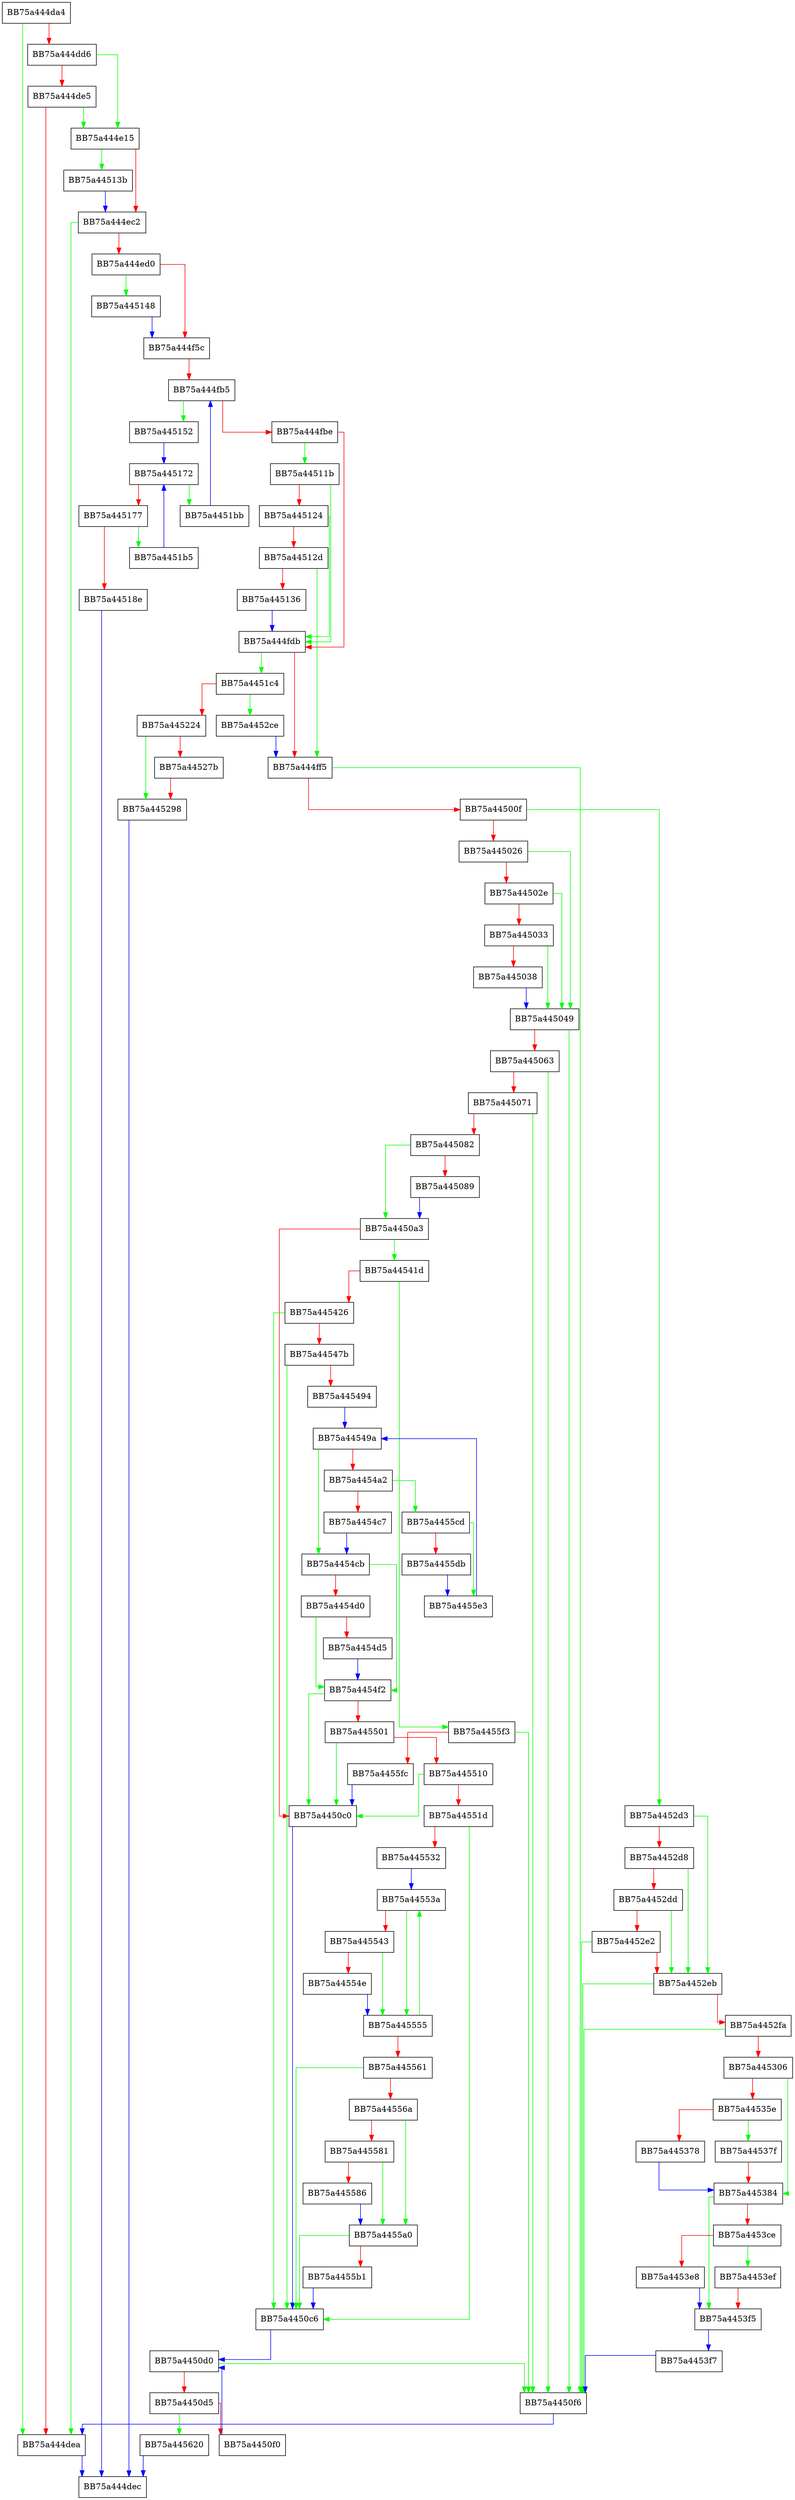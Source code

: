 digraph SearchSFXAutoIT {
  node [shape="box"];
  graph [splines=ortho];
  BB75a444da4 -> BB75a444dea [color="green"];
  BB75a444da4 -> BB75a444dd6 [color="red"];
  BB75a444dd6 -> BB75a444e15 [color="green"];
  BB75a444dd6 -> BB75a444de5 [color="red"];
  BB75a444de5 -> BB75a444e15 [color="green"];
  BB75a444de5 -> BB75a444dea [color="red"];
  BB75a444dea -> BB75a444dec [color="blue"];
  BB75a444e15 -> BB75a44513b [color="green"];
  BB75a444e15 -> BB75a444ec2 [color="red"];
  BB75a444ec2 -> BB75a444dea [color="green"];
  BB75a444ec2 -> BB75a444ed0 [color="red"];
  BB75a444ed0 -> BB75a445148 [color="green"];
  BB75a444ed0 -> BB75a444f5c [color="red"];
  BB75a444f5c -> BB75a444fb5 [color="red"];
  BB75a444fb5 -> BB75a445152 [color="green"];
  BB75a444fb5 -> BB75a444fbe [color="red"];
  BB75a444fbe -> BB75a44511b [color="green"];
  BB75a444fbe -> BB75a444fdb [color="red"];
  BB75a444fdb -> BB75a4451c4 [color="green"];
  BB75a444fdb -> BB75a444ff5 [color="red"];
  BB75a444ff5 -> BB75a4450f6 [color="green"];
  BB75a444ff5 -> BB75a44500f [color="red"];
  BB75a44500f -> BB75a4452d3 [color="green"];
  BB75a44500f -> BB75a445026 [color="red"];
  BB75a445026 -> BB75a445049 [color="green"];
  BB75a445026 -> BB75a44502e [color="red"];
  BB75a44502e -> BB75a445049 [color="green"];
  BB75a44502e -> BB75a445033 [color="red"];
  BB75a445033 -> BB75a445049 [color="green"];
  BB75a445033 -> BB75a445038 [color="red"];
  BB75a445038 -> BB75a445049 [color="blue"];
  BB75a445049 -> BB75a4450f6 [color="green"];
  BB75a445049 -> BB75a445063 [color="red"];
  BB75a445063 -> BB75a4450f6 [color="green"];
  BB75a445063 -> BB75a445071 [color="red"];
  BB75a445071 -> BB75a4450f6 [color="green"];
  BB75a445071 -> BB75a445082 [color="red"];
  BB75a445082 -> BB75a4450a3 [color="green"];
  BB75a445082 -> BB75a445089 [color="red"];
  BB75a445089 -> BB75a4450a3 [color="blue"];
  BB75a4450a3 -> BB75a44541d [color="green"];
  BB75a4450a3 -> BB75a4450c0 [color="red"];
  BB75a4450c0 -> BB75a4450c6 [color="blue"];
  BB75a4450c6 -> BB75a4450d0 [color="blue"];
  BB75a4450d0 -> BB75a4450f6 [color="green"];
  BB75a4450d0 -> BB75a4450d5 [color="red"];
  BB75a4450d5 -> BB75a445620 [color="green"];
  BB75a4450d5 -> BB75a4450f0 [color="red"];
  BB75a4450f0 -> BB75a4450d0 [color="blue"];
  BB75a4450f6 -> BB75a444dea [color="blue"];
  BB75a44511b -> BB75a444fdb [color="green"];
  BB75a44511b -> BB75a445124 [color="red"];
  BB75a445124 -> BB75a444fdb [color="green"];
  BB75a445124 -> BB75a44512d [color="red"];
  BB75a44512d -> BB75a444ff5 [color="green"];
  BB75a44512d -> BB75a445136 [color="red"];
  BB75a445136 -> BB75a444fdb [color="blue"];
  BB75a44513b -> BB75a444ec2 [color="blue"];
  BB75a445148 -> BB75a444f5c [color="blue"];
  BB75a445152 -> BB75a445172 [color="blue"];
  BB75a445172 -> BB75a4451bb [color="green"];
  BB75a445172 -> BB75a445177 [color="red"];
  BB75a445177 -> BB75a4451b5 [color="green"];
  BB75a445177 -> BB75a44518e [color="red"];
  BB75a44518e -> BB75a444dec [color="blue"];
  BB75a4451b5 -> BB75a445172 [color="blue"];
  BB75a4451bb -> BB75a444fb5 [color="blue"];
  BB75a4451c4 -> BB75a4452ce [color="green"];
  BB75a4451c4 -> BB75a445224 [color="red"];
  BB75a445224 -> BB75a445298 [color="green"];
  BB75a445224 -> BB75a44527b [color="red"];
  BB75a44527b -> BB75a445298 [color="red"];
  BB75a445298 -> BB75a444dec [color="blue"];
  BB75a4452ce -> BB75a444ff5 [color="blue"];
  BB75a4452d3 -> BB75a4452eb [color="green"];
  BB75a4452d3 -> BB75a4452d8 [color="red"];
  BB75a4452d8 -> BB75a4452eb [color="green"];
  BB75a4452d8 -> BB75a4452dd [color="red"];
  BB75a4452dd -> BB75a4452eb [color="green"];
  BB75a4452dd -> BB75a4452e2 [color="red"];
  BB75a4452e2 -> BB75a4450f6 [color="green"];
  BB75a4452e2 -> BB75a4452eb [color="red"];
  BB75a4452eb -> BB75a4450f6 [color="green"];
  BB75a4452eb -> BB75a4452fa [color="red"];
  BB75a4452fa -> BB75a4450f6 [color="green"];
  BB75a4452fa -> BB75a445306 [color="red"];
  BB75a445306 -> BB75a445384 [color="green"];
  BB75a445306 -> BB75a44535e [color="red"];
  BB75a44535e -> BB75a44537f [color="green"];
  BB75a44535e -> BB75a445378 [color="red"];
  BB75a445378 -> BB75a445384 [color="blue"];
  BB75a44537f -> BB75a445384 [color="red"];
  BB75a445384 -> BB75a4453f5 [color="green"];
  BB75a445384 -> BB75a4453ce [color="red"];
  BB75a4453ce -> BB75a4453ef [color="green"];
  BB75a4453ce -> BB75a4453e8 [color="red"];
  BB75a4453e8 -> BB75a4453f5 [color="blue"];
  BB75a4453ef -> BB75a4453f5 [color="red"];
  BB75a4453f5 -> BB75a4453f7 [color="blue"];
  BB75a4453f7 -> BB75a4450f6 [color="blue"];
  BB75a44541d -> BB75a4455f3 [color="green"];
  BB75a44541d -> BB75a445426 [color="red"];
  BB75a445426 -> BB75a4450c6 [color="green"];
  BB75a445426 -> BB75a44547b [color="red"];
  BB75a44547b -> BB75a4450c6 [color="green"];
  BB75a44547b -> BB75a445494 [color="red"];
  BB75a445494 -> BB75a44549a [color="blue"];
  BB75a44549a -> BB75a4454cb [color="green"];
  BB75a44549a -> BB75a4454a2 [color="red"];
  BB75a4454a2 -> BB75a4455cd [color="green"];
  BB75a4454a2 -> BB75a4454c7 [color="red"];
  BB75a4454c7 -> BB75a4454cb [color="blue"];
  BB75a4454cb -> BB75a4454f2 [color="green"];
  BB75a4454cb -> BB75a4454d0 [color="red"];
  BB75a4454d0 -> BB75a4454f2 [color="green"];
  BB75a4454d0 -> BB75a4454d5 [color="red"];
  BB75a4454d5 -> BB75a4454f2 [color="blue"];
  BB75a4454f2 -> BB75a4450c0 [color="green"];
  BB75a4454f2 -> BB75a445501 [color="red"];
  BB75a445501 -> BB75a4450c0 [color="green"];
  BB75a445501 -> BB75a445510 [color="red"];
  BB75a445510 -> BB75a4450c0 [color="green"];
  BB75a445510 -> BB75a44551d [color="red"];
  BB75a44551d -> BB75a4450c6 [color="green"];
  BB75a44551d -> BB75a445532 [color="red"];
  BB75a445532 -> BB75a44553a [color="blue"];
  BB75a44553a -> BB75a445555 [color="green"];
  BB75a44553a -> BB75a445543 [color="red"];
  BB75a445543 -> BB75a445555 [color="green"];
  BB75a445543 -> BB75a44554e [color="red"];
  BB75a44554e -> BB75a445555 [color="blue"];
  BB75a445555 -> BB75a44553a [color="green"];
  BB75a445555 -> BB75a445561 [color="red"];
  BB75a445561 -> BB75a4450c6 [color="green"];
  BB75a445561 -> BB75a44556a [color="red"];
  BB75a44556a -> BB75a4455a0 [color="green"];
  BB75a44556a -> BB75a445581 [color="red"];
  BB75a445581 -> BB75a4455a0 [color="green"];
  BB75a445581 -> BB75a445586 [color="red"];
  BB75a445586 -> BB75a4455a0 [color="blue"];
  BB75a4455a0 -> BB75a4450c6 [color="green"];
  BB75a4455a0 -> BB75a4455b1 [color="red"];
  BB75a4455b1 -> BB75a4450c6 [color="blue"];
  BB75a4455cd -> BB75a4455e3 [color="green"];
  BB75a4455cd -> BB75a4455db [color="red"];
  BB75a4455db -> BB75a4455e3 [color="blue"];
  BB75a4455e3 -> BB75a44549a [color="blue"];
  BB75a4455f3 -> BB75a4450f6 [color="green"];
  BB75a4455f3 -> BB75a4455fc [color="red"];
  BB75a4455fc -> BB75a4450c0 [color="blue"];
  BB75a445620 -> BB75a444dec [color="blue"];
}